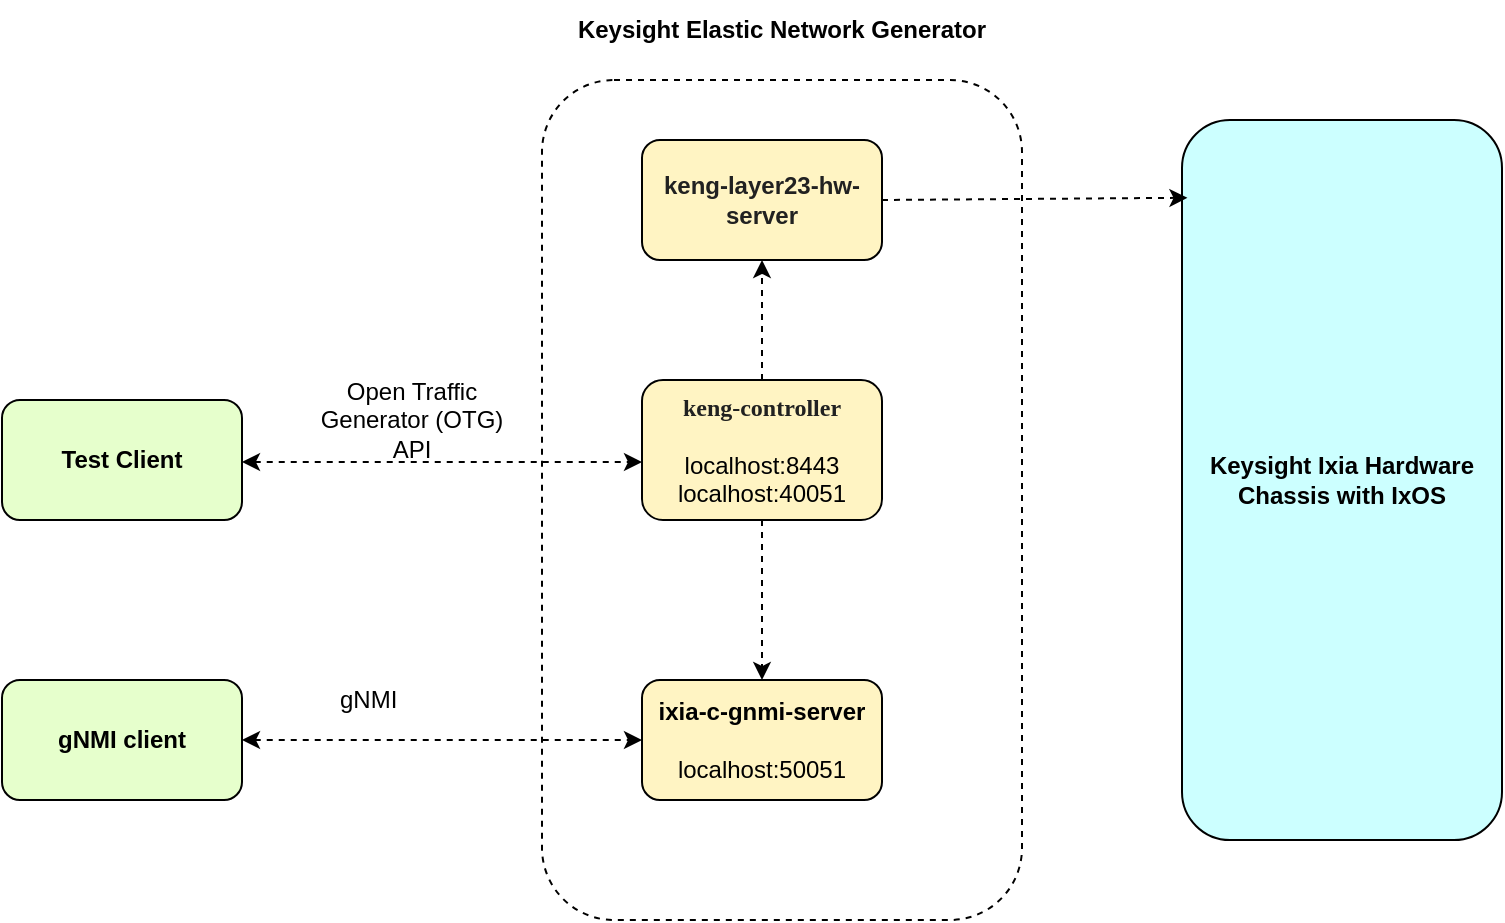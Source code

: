 <mxfile>
    <diagram name="Page-1" id="kdscWATnTdKI_hbdzj3E">
        <mxGraphModel dx="697" dy="571" grid="1" gridSize="10" guides="0" tooltips="1" connect="1" arrows="1" fold="1" page="1" pageScale="1" pageWidth="850" pageHeight="1100" math="0" shadow="0">
            <root>
                <mxCell id="0"/>
                <mxCell id="1" parent="0"/>
                <mxCell id="bLDb5Kxm9XP_twkMBnbg-3" value="Test Client" style="rounded=1;whiteSpace=wrap;html=1;fillColor=#E6FFCC;fontStyle=1" parent="1" vertex="1">
                    <mxGeometry x="60" y="200" width="120" height="60" as="geometry"/>
                </mxCell>
                <mxCell id="bLDb5Kxm9XP_twkMBnbg-4" value="gNMI client" style="rounded=1;whiteSpace=wrap;html=1;fillColor=#E6FFCC;fontStyle=1" parent="1" vertex="1">
                    <mxGeometry x="60" y="340" width="120" height="60" as="geometry"/>
                </mxCell>
                <mxCell id="bLDb5Kxm9XP_twkMBnbg-9" value="" style="rounded=1;whiteSpace=wrap;html=1;dashed=1;" parent="1" vertex="1">
                    <mxGeometry x="330" y="40" width="240" height="420" as="geometry"/>
                </mxCell>
                <mxCell id="bLDb5Kxm9XP_twkMBnbg-5" value="&lt;span style=&quot;color: rgb(33, 33, 33);&quot;&gt;&lt;font style=&quot;font-size: 12px;&quot;&gt;keng-layer23-hw-server&lt;/font&gt;&lt;/span&gt;" style="rounded=1;whiteSpace=wrap;html=1;fontStyle=1;fillColor=#FFF4C3;" parent="1" vertex="1">
                    <mxGeometry x="380" y="70" width="120" height="60" as="geometry"/>
                </mxCell>
                <mxCell id="bLDb5Kxm9XP_twkMBnbg-19" style="edgeStyle=orthogonalEdgeStyle;rounded=0;orthogonalLoop=1;jettySize=auto;html=1;entryX=0.5;entryY=0;entryDx=0;entryDy=0;dashed=1;" parent="1" source="bLDb5Kxm9XP_twkMBnbg-6" target="bLDb5Kxm9XP_twkMBnbg-7" edge="1">
                    <mxGeometry relative="1" as="geometry">
                        <Array as="points">
                            <mxPoint x="440" y="280"/>
                            <mxPoint x="440" y="280"/>
                        </Array>
                    </mxGeometry>
                </mxCell>
                <mxCell id="bLDb5Kxm9XP_twkMBnbg-29" value="" style="edgeStyle=orthogonalEdgeStyle;rounded=0;orthogonalLoop=1;jettySize=auto;html=1;dashed=1;" parent="1" source="bLDb5Kxm9XP_twkMBnbg-6" target="bLDb5Kxm9XP_twkMBnbg-5" edge="1">
                    <mxGeometry relative="1" as="geometry"/>
                </mxCell>
                <mxCell id="bLDb5Kxm9XP_twkMBnbg-6" value="&lt;span style=&quot;font-family: Consolas; color: rgb(33, 33, 33);&quot;&gt;keng-controller&lt;/span&gt;&lt;br&gt;&lt;br&gt;&lt;span style=&quot;font-weight: normal;&quot;&gt;localhost:8443&lt;br&gt;localhost:40051&lt;/span&gt;" style="rounded=1;whiteSpace=wrap;html=1;fontStyle=1;fillColor=#FFF4C3;" parent="1" vertex="1">
                    <mxGeometry x="380" y="190" width="120" height="70" as="geometry"/>
                </mxCell>
                <mxCell id="bLDb5Kxm9XP_twkMBnbg-7" value="&lt;b&gt;ixia-c-gnmi-server&lt;/b&gt;&lt;br&gt;&lt;br&gt;localhost:50051" style="rounded=1;whiteSpace=wrap;html=1;fillColor=#FFF4C3;" parent="1" vertex="1">
                    <mxGeometry x="380" y="340" width="120" height="60" as="geometry"/>
                </mxCell>
                <mxCell id="bLDb5Kxm9XP_twkMBnbg-13" value="&lt;b&gt;Keysight Ixia Hardware Chassis with IxOS&lt;/b&gt;" style="rounded=1;whiteSpace=wrap;html=1;fillColor=#CCFFFF;" parent="1" vertex="1">
                    <mxGeometry x="650" y="60" width="160" height="360" as="geometry"/>
                </mxCell>
                <mxCell id="bLDb5Kxm9XP_twkMBnbg-14" value="" style="endArrow=classic;html=1;rounded=0;exitX=0.25;exitY=1;exitDx=0;exitDy=0;entryX=0.017;entryY=0.108;entryDx=0;entryDy=0;entryPerimeter=0;dashed=1;" parent="1" target="bLDb5Kxm9XP_twkMBnbg-13" edge="1">
                    <mxGeometry width="50" height="50" relative="1" as="geometry">
                        <mxPoint x="500" y="100" as="sourcePoint"/>
                        <mxPoint x="540" y="170" as="targetPoint"/>
                    </mxGeometry>
                </mxCell>
                <mxCell id="bLDb5Kxm9XP_twkMBnbg-20" value="Keysight Elastic Network Generator" style="whiteSpace=wrap;html=1;strokeColor=none;fontStyle=1" parent="1" vertex="1">
                    <mxGeometry x="340" width="220" height="30" as="geometry"/>
                </mxCell>
                <mxCell id="bLDb5Kxm9XP_twkMBnbg-22" value="" style="endArrow=classic;startArrow=classic;html=1;rounded=0;dashed=1;" parent="1" edge="1">
                    <mxGeometry width="50" height="50" relative="1" as="geometry">
                        <mxPoint x="180" y="230.96" as="sourcePoint"/>
                        <mxPoint x="380" y="231" as="targetPoint"/>
                    </mxGeometry>
                </mxCell>
                <mxCell id="bLDb5Kxm9XP_twkMBnbg-25" value="" style="endArrow=classic;startArrow=classic;html=1;rounded=0;dashed=1;exitX=1;exitY=0.5;exitDx=0;exitDy=0;" parent="1" source="bLDb5Kxm9XP_twkMBnbg-4" edge="1">
                    <mxGeometry width="50" height="50" relative="1" as="geometry">
                        <mxPoint x="190" y="370" as="sourcePoint"/>
                        <mxPoint x="380" y="370" as="targetPoint"/>
                    </mxGeometry>
                </mxCell>
                <mxCell id="bLDb5Kxm9XP_twkMBnbg-31" value="Open Traffic Generator (OTG) API" style="rounded=0;whiteSpace=wrap;html=1;strokeColor=none;" parent="1" vertex="1">
                    <mxGeometry x="210" y="190" width="110" height="40" as="geometry"/>
                </mxCell>
                <mxCell id="bLDb5Kxm9XP_twkMBnbg-33" value="gNMI&amp;nbsp;" style="rounded=0;whiteSpace=wrap;html=1;strokeColor=none;" parent="1" vertex="1">
                    <mxGeometry x="190" y="340" width="110" height="20" as="geometry"/>
                </mxCell>
            </root>
        </mxGraphModel>
    </diagram>
</mxfile>